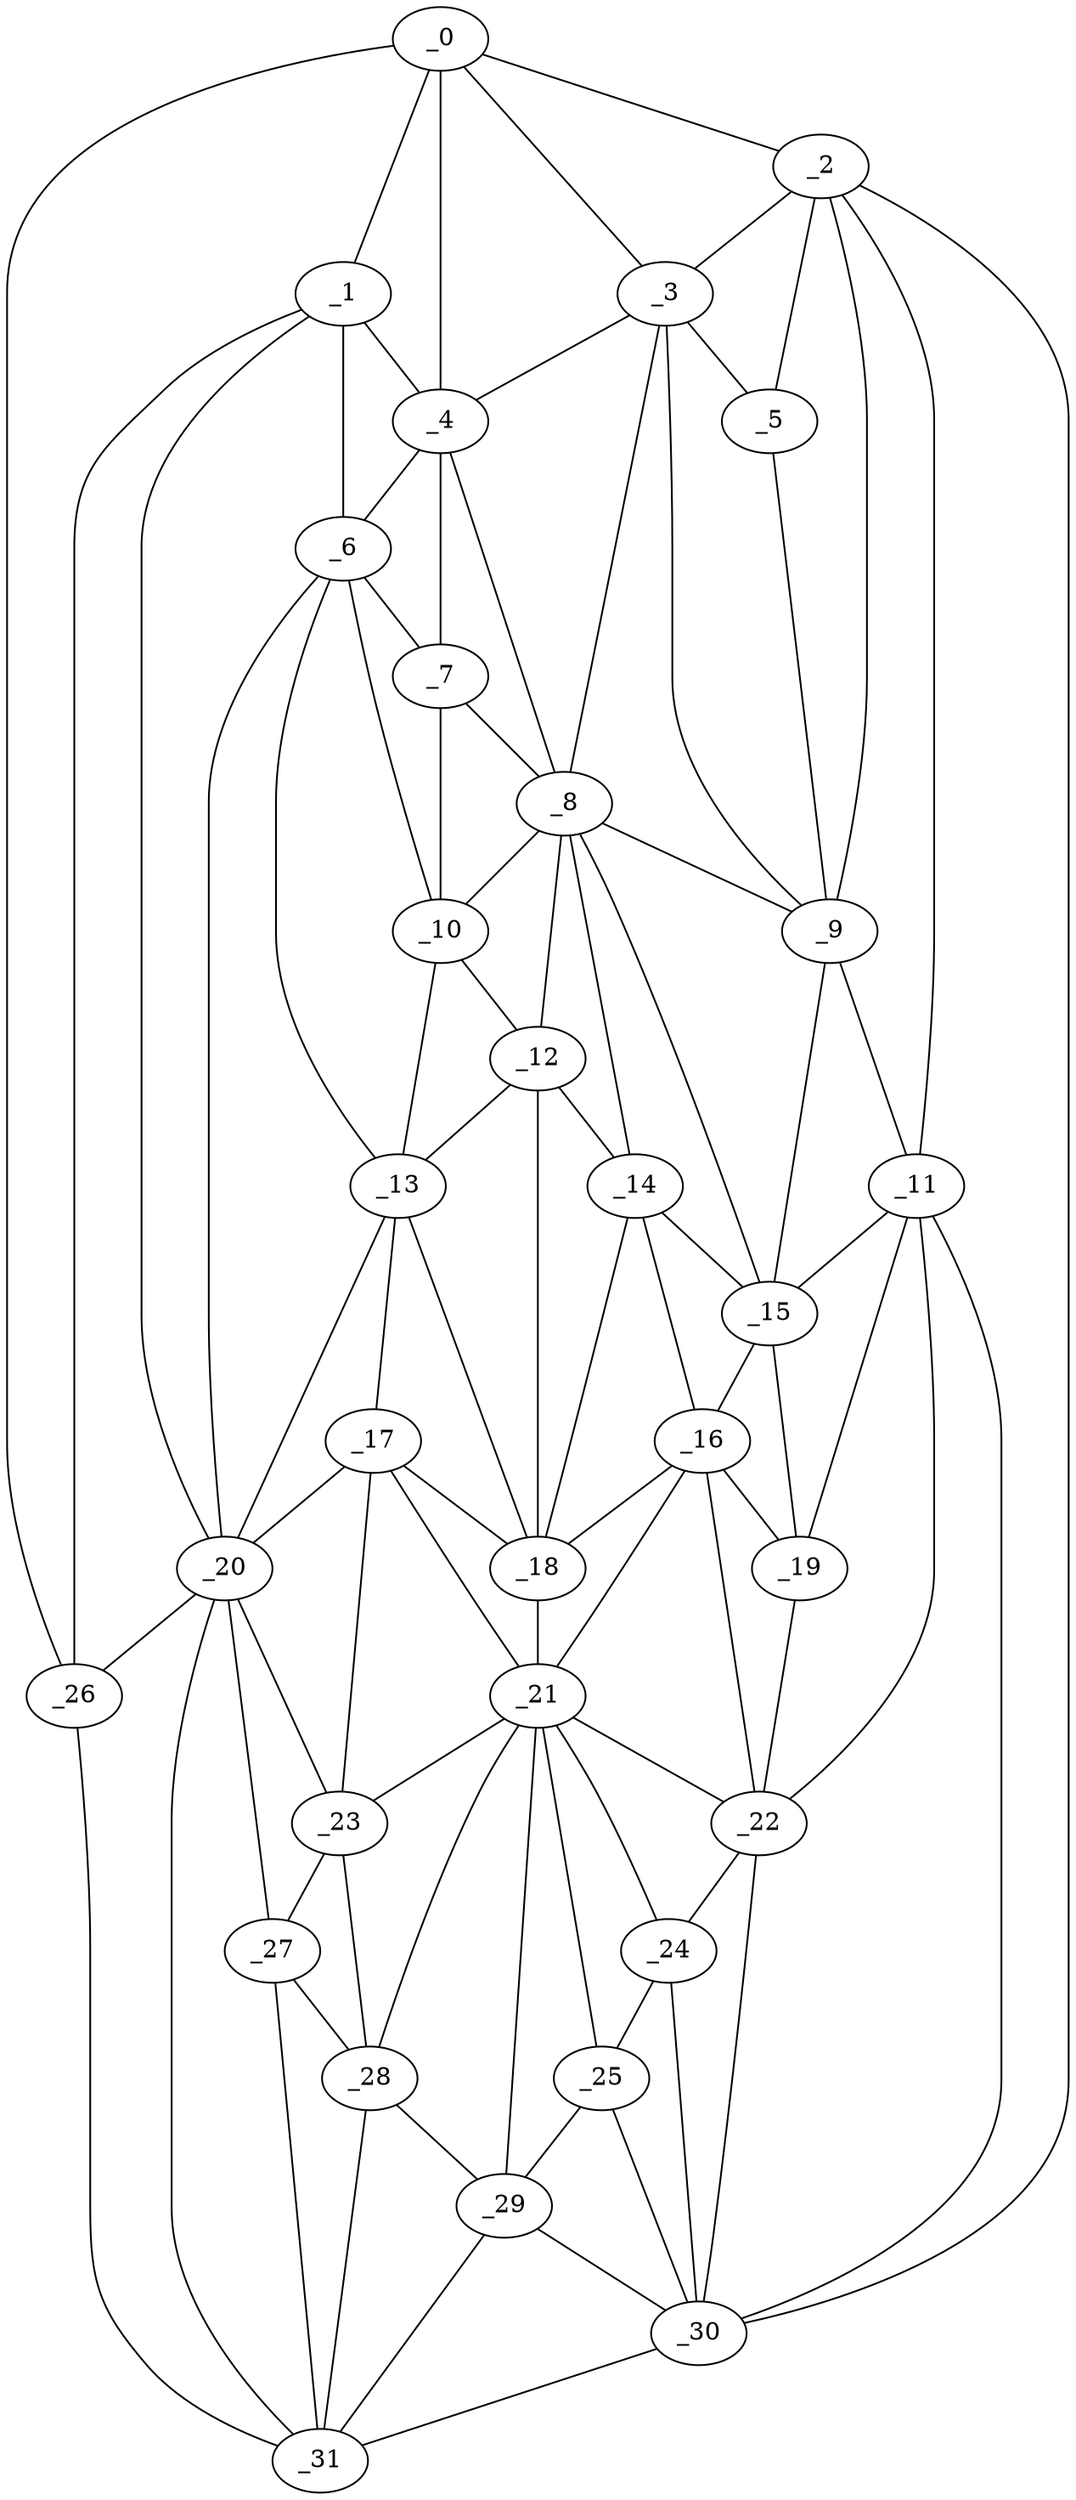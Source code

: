 graph "obj65__335.gxl" {
	_0	 [x=17,
		y=17];
	_1	 [x=29,
		y=24];
	_0 -- _1	 [valence=2];
	_2	 [x=35,
		y=125];
	_0 -- _2	 [valence=1];
	_3	 [x=39,
		y=113];
	_0 -- _3	 [valence=2];
	_4	 [x=42,
		y=70];
	_0 -- _4	 [valence=1];
	_26	 [x=101,
		y=3];
	_0 -- _26	 [valence=1];
	_1 -- _4	 [valence=2];
	_6	 [x=50,
		y=64];
	_1 -- _6	 [valence=2];
	_20	 [x=85,
		y=58];
	_1 -- _20	 [valence=2];
	_1 -- _26	 [valence=1];
	_2 -- _3	 [valence=2];
	_5	 [x=45,
		y=115];
	_2 -- _5	 [valence=2];
	_9	 [x=55,
		y=113];
	_2 -- _9	 [valence=1];
	_11	 [x=65,
		y=111];
	_2 -- _11	 [valence=1];
	_30	 [x=108,
		y=112];
	_2 -- _30	 [valence=1];
	_3 -- _4	 [valence=2];
	_3 -- _5	 [valence=1];
	_8	 [x=52,
		y=83];
	_3 -- _8	 [valence=2];
	_3 -- _9	 [valence=1];
	_4 -- _6	 [valence=2];
	_7	 [x=50,
		y=77];
	_4 -- _7	 [valence=2];
	_4 -- _8	 [valence=1];
	_5 -- _9	 [valence=2];
	_6 -- _7	 [valence=1];
	_10	 [x=64,
		y=74];
	_6 -- _10	 [valence=2];
	_13	 [x=69,
		y=73];
	_6 -- _13	 [valence=1];
	_6 -- _20	 [valence=2];
	_7 -- _8	 [valence=1];
	_7 -- _10	 [valence=2];
	_8 -- _9	 [valence=2];
	_8 -- _10	 [valence=2];
	_12	 [x=67,
		y=81];
	_8 -- _12	 [valence=2];
	_14	 [x=69,
		y=87];
	_8 -- _14	 [valence=2];
	_15	 [x=70,
		y=96];
	_8 -- _15	 [valence=2];
	_9 -- _11	 [valence=2];
	_9 -- _15	 [valence=2];
	_10 -- _12	 [valence=2];
	_10 -- _13	 [valence=1];
	_11 -- _15	 [valence=1];
	_19	 [x=78,
		y=104];
	_11 -- _19	 [valence=1];
	_22	 [x=88,
		y=106];
	_11 -- _22	 [valence=1];
	_11 -- _30	 [valence=2];
	_12 -- _13	 [valence=1];
	_12 -- _14	 [valence=2];
	_18	 [x=78,
		y=79];
	_12 -- _18	 [valence=2];
	_17	 [x=78,
		y=72];
	_13 -- _17	 [valence=1];
	_13 -- _18	 [valence=2];
	_13 -- _20	 [valence=2];
	_14 -- _15	 [valence=2];
	_16	 [x=75,
		y=94];
	_14 -- _16	 [valence=2];
	_14 -- _18	 [valence=1];
	_15 -- _16	 [valence=1];
	_15 -- _19	 [valence=2];
	_16 -- _18	 [valence=2];
	_16 -- _19	 [valence=1];
	_21	 [x=88,
		y=76];
	_16 -- _21	 [valence=2];
	_16 -- _22	 [valence=2];
	_17 -- _18	 [valence=1];
	_17 -- _20	 [valence=1];
	_17 -- _21	 [valence=2];
	_23	 [x=90,
		y=71];
	_17 -- _23	 [valence=2];
	_18 -- _21	 [valence=2];
	_19 -- _22	 [valence=2];
	_20 -- _23	 [valence=2];
	_20 -- _26	 [valence=2];
	_27	 [x=104,
		y=58];
	_20 -- _27	 [valence=2];
	_31	 [x=114,
		y=10];
	_20 -- _31	 [valence=1];
	_21 -- _22	 [valence=2];
	_21 -- _23	 [valence=2];
	_24	 [x=93,
		y=106];
	_21 -- _24	 [valence=2];
	_25	 [x=97,
		y=105];
	_21 -- _25	 [valence=2];
	_28	 [x=106,
		y=76];
	_21 -- _28	 [valence=2];
	_29	 [x=107,
		y=88];
	_21 -- _29	 [valence=1];
	_22 -- _24	 [valence=1];
	_22 -- _30	 [valence=2];
	_23 -- _27	 [valence=1];
	_23 -- _28	 [valence=2];
	_24 -- _25	 [valence=1];
	_24 -- _30	 [valence=2];
	_25 -- _29	 [valence=1];
	_25 -- _30	 [valence=2];
	_26 -- _31	 [valence=1];
	_27 -- _28	 [valence=1];
	_27 -- _31	 [valence=2];
	_28 -- _29	 [valence=2];
	_28 -- _31	 [valence=2];
	_29 -- _30	 [valence=2];
	_29 -- _31	 [valence=1];
	_30 -- _31	 [valence=1];
}
